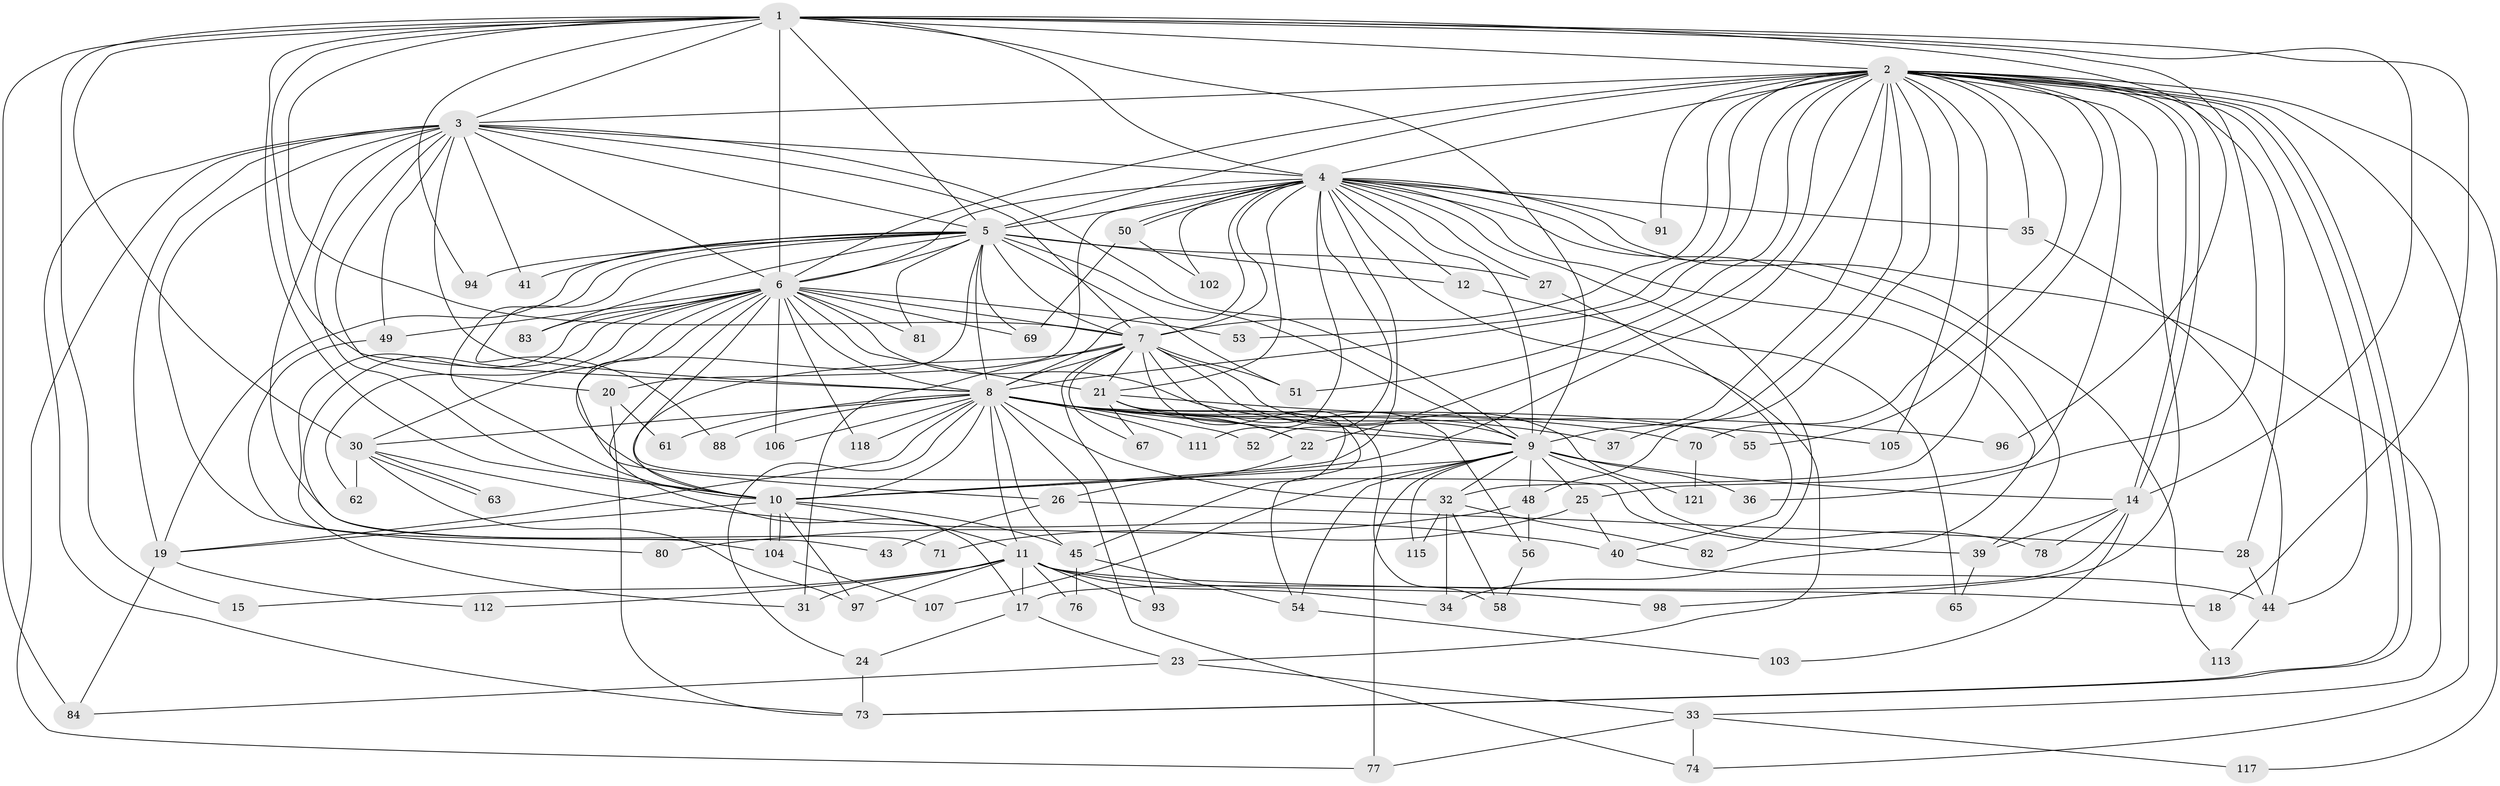 // Generated by graph-tools (version 1.1) at 2025/23/03/03/25 07:23:40]
// undirected, 88 vertices, 229 edges
graph export_dot {
graph [start="1"]
  node [color=gray90,style=filled];
  1 [super="+29"];
  2 [super="+13"];
  3 [super="+123"];
  4 [super="+75"];
  5 [super="+68"];
  6 [super="+46"];
  7;
  8 [super="+116"];
  9 [super="+119"];
  10 [super="+42"];
  11 [super="+16"];
  12;
  14 [super="+87"];
  15;
  17 [super="+57"];
  18;
  19 [super="+86"];
  20 [super="+108"];
  21;
  22 [super="+38"];
  23;
  24;
  25;
  26;
  27 [super="+85"];
  28;
  30 [super="+66"];
  31 [super="+120"];
  32 [super="+47"];
  33;
  34 [super="+79"];
  35 [super="+114"];
  36;
  37;
  39 [super="+100"];
  40;
  41;
  43;
  44 [super="+89"];
  45 [super="+64"];
  48;
  49 [super="+60"];
  50;
  51 [super="+101"];
  52;
  53 [super="+122"];
  54 [super="+59"];
  55;
  56;
  58 [super="+92"];
  61;
  62;
  63;
  65;
  67;
  69 [super="+72"];
  70;
  71;
  73 [super="+95"];
  74;
  76;
  77 [super="+99"];
  78;
  80;
  81;
  82;
  83;
  84 [super="+90"];
  88;
  91;
  93;
  94;
  96;
  97 [super="+109"];
  98;
  102;
  103;
  104 [super="+110"];
  105;
  106;
  107;
  111;
  112;
  113;
  115;
  117;
  118;
  121;
  1 -- 2;
  1 -- 3;
  1 -- 4;
  1 -- 5;
  1 -- 6;
  1 -- 7;
  1 -- 8;
  1 -- 9;
  1 -- 10;
  1 -- 15;
  1 -- 18;
  1 -- 36;
  1 -- 84;
  1 -- 94;
  1 -- 96;
  1 -- 14;
  1 -- 30;
  2 -- 3;
  2 -- 4;
  2 -- 5 [weight=2];
  2 -- 6 [weight=2];
  2 -- 7;
  2 -- 8;
  2 -- 9;
  2 -- 10 [weight=2];
  2 -- 14;
  2 -- 14;
  2 -- 22;
  2 -- 25;
  2 -- 28;
  2 -- 32;
  2 -- 35;
  2 -- 37;
  2 -- 48;
  2 -- 51;
  2 -- 53 [weight=2];
  2 -- 55;
  2 -- 70;
  2 -- 73;
  2 -- 73;
  2 -- 74;
  2 -- 91;
  2 -- 98;
  2 -- 105;
  2 -- 117;
  2 -- 44;
  3 -- 4;
  3 -- 5;
  3 -- 6;
  3 -- 7;
  3 -- 8;
  3 -- 9;
  3 -- 10;
  3 -- 20;
  3 -- 41;
  3 -- 49;
  3 -- 71;
  3 -- 77;
  3 -- 80;
  3 -- 19;
  3 -- 73;
  4 -- 5;
  4 -- 6;
  4 -- 7;
  4 -- 8;
  4 -- 9;
  4 -- 10;
  4 -- 12;
  4 -- 20;
  4 -- 23;
  4 -- 27;
  4 -- 33;
  4 -- 34;
  4 -- 35;
  4 -- 39;
  4 -- 50;
  4 -- 50;
  4 -- 52;
  4 -- 82;
  4 -- 91;
  4 -- 111;
  4 -- 113;
  4 -- 21;
  4 -- 102;
  5 -- 6;
  5 -- 7;
  5 -- 8;
  5 -- 9;
  5 -- 10;
  5 -- 12;
  5 -- 17;
  5 -- 27;
  5 -- 41;
  5 -- 81;
  5 -- 83;
  5 -- 88;
  5 -- 94;
  5 -- 19;
  5 -- 69;
  5 -- 51;
  6 -- 7;
  6 -- 8;
  6 -- 9;
  6 -- 10;
  6 -- 21;
  6 -- 26;
  6 -- 30;
  6 -- 31;
  6 -- 43;
  6 -- 49 [weight=2];
  6 -- 62;
  6 -- 81;
  6 -- 83;
  6 -- 106;
  6 -- 118;
  6 -- 39;
  6 -- 69;
  6 -- 53;
  7 -- 8;
  7 -- 9;
  7 -- 10;
  7 -- 21;
  7 -- 31;
  7 -- 51;
  7 -- 56;
  7 -- 58;
  7 -- 67;
  7 -- 93;
  7 -- 121;
  8 -- 9 [weight=2];
  8 -- 10;
  8 -- 11 [weight=2];
  8 -- 19;
  8 -- 22;
  8 -- 24;
  8 -- 30;
  8 -- 37;
  8 -- 45;
  8 -- 52;
  8 -- 55;
  8 -- 61;
  8 -- 70;
  8 -- 88;
  8 -- 96;
  8 -- 106;
  8 -- 111;
  8 -- 118;
  8 -- 32;
  8 -- 74;
  9 -- 10;
  9 -- 25;
  9 -- 32;
  9 -- 36;
  9 -- 48;
  9 -- 54;
  9 -- 77;
  9 -- 78;
  9 -- 107;
  9 -- 115;
  9 -- 14;
  10 -- 11;
  10 -- 19;
  10 -- 45;
  10 -- 97;
  10 -- 104;
  10 -- 104;
  11 -- 15;
  11 -- 76;
  11 -- 93;
  11 -- 112;
  11 -- 97;
  11 -- 18;
  11 -- 34;
  11 -- 98;
  11 -- 17;
  11 -- 31;
  12 -- 65;
  14 -- 17;
  14 -- 39;
  14 -- 78;
  14 -- 103;
  17 -- 23;
  17 -- 24;
  19 -- 112;
  19 -- 84;
  20 -- 61;
  20 -- 73;
  21 -- 67;
  21 -- 105;
  21 -- 45;
  21 -- 54;
  21 -- 22;
  22 -- 26;
  23 -- 33;
  23 -- 84;
  24 -- 73;
  25 -- 40;
  25 -- 71;
  26 -- 28;
  26 -- 43;
  27 -- 40;
  28 -- 44;
  30 -- 40;
  30 -- 62;
  30 -- 63;
  30 -- 63;
  30 -- 97;
  32 -- 58;
  32 -- 82;
  32 -- 115;
  32 -- 34;
  33 -- 74;
  33 -- 117;
  33 -- 77;
  35 -- 44;
  39 -- 65;
  40 -- 44;
  44 -- 113;
  45 -- 54;
  45 -- 76;
  48 -- 56;
  48 -- 80;
  49 -- 104;
  50 -- 69;
  50 -- 102;
  54 -- 103;
  56 -- 58;
  70 -- 121;
  104 -- 107;
}
